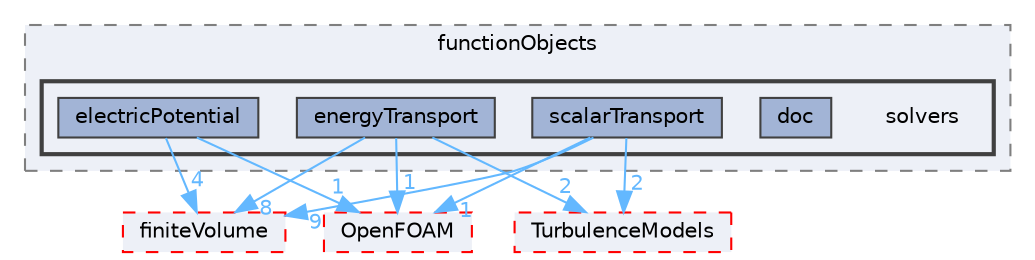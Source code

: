 digraph "src/functionObjects/solvers"
{
 // LATEX_PDF_SIZE
  bgcolor="transparent";
  edge [fontname=Helvetica,fontsize=10,labelfontname=Helvetica,labelfontsize=10];
  node [fontname=Helvetica,fontsize=10,shape=box,height=0.2,width=0.4];
  compound=true
  subgraph clusterdir_de23f6d4f0962ea995903f5110543226 {
    graph [ bgcolor="#edf0f7", pencolor="grey50", label="functionObjects", fontname=Helvetica,fontsize=10 style="filled,dashed", URL="dir_de23f6d4f0962ea995903f5110543226.html",tooltip=""]
  subgraph clusterdir_7cdb7b0bca19376e9913494d97360d84 {
    graph [ bgcolor="#edf0f7", pencolor="grey25", label="", fontname=Helvetica,fontsize=10 style="filled,bold", URL="dir_7cdb7b0bca19376e9913494d97360d84.html",tooltip=""]
    dir_7cdb7b0bca19376e9913494d97360d84 [shape=plaintext, label="solvers"];
  dir_2eca1fdcf969226bd0de7e080badff1a [label="doc", fillcolor="#a2b4d6", color="grey25", style="filled", URL="dir_2eca1fdcf969226bd0de7e080badff1a.html",tooltip=""];
  dir_f9ddf52958f5ee09c744b4ed59c8ad71 [label="electricPotential", fillcolor="#a2b4d6", color="grey25", style="filled", URL="dir_f9ddf52958f5ee09c744b4ed59c8ad71.html",tooltip=""];
  dir_68add72bf59bb656517a8d3e5ea79984 [label="energyTransport", fillcolor="#a2b4d6", color="grey25", style="filled", URL="dir_68add72bf59bb656517a8d3e5ea79984.html",tooltip=""];
  dir_c71eebd3b64d4bf0a3e59b5d276322ad [label="scalarTransport", fillcolor="#a2b4d6", color="grey25", style="filled", URL="dir_c71eebd3b64d4bf0a3e59b5d276322ad.html",tooltip=""];
  }
  }
  dir_1eda626aeac0f0ad2848c36acaa5d501 [label="TurbulenceModels", fillcolor="#edf0f7", color="red", style="filled,dashed", URL="dir_1eda626aeac0f0ad2848c36acaa5d501.html",tooltip=""];
  dir_9bd15774b555cf7259a6fa18f99fe99b [label="finiteVolume", fillcolor="#edf0f7", color="red", style="filled,dashed", URL="dir_9bd15774b555cf7259a6fa18f99fe99b.html",tooltip=""];
  dir_c5473ff19b20e6ec4dfe5c310b3778a8 [label="OpenFOAM", fillcolor="#edf0f7", color="red", style="filled,dashed", URL="dir_c5473ff19b20e6ec4dfe5c310b3778a8.html",tooltip=""];
  dir_f9ddf52958f5ee09c744b4ed59c8ad71->dir_9bd15774b555cf7259a6fa18f99fe99b [headlabel="4", labeldistance=1.5 headhref="dir_001122_001387.html" href="dir_001122_001387.html" color="steelblue1" fontcolor="steelblue1"];
  dir_f9ddf52958f5ee09c744b4ed59c8ad71->dir_c5473ff19b20e6ec4dfe5c310b3778a8 [headlabel="1", labeldistance=1.5 headhref="dir_001122_002695.html" href="dir_001122_002695.html" color="steelblue1" fontcolor="steelblue1"];
  dir_68add72bf59bb656517a8d3e5ea79984->dir_1eda626aeac0f0ad2848c36acaa5d501 [headlabel="2", labeldistance=1.5 headhref="dir_001144_004143.html" href="dir_001144_004143.html" color="steelblue1" fontcolor="steelblue1"];
  dir_68add72bf59bb656517a8d3e5ea79984->dir_9bd15774b555cf7259a6fa18f99fe99b [headlabel="8", labeldistance=1.5 headhref="dir_001144_001387.html" href="dir_001144_001387.html" color="steelblue1" fontcolor="steelblue1"];
  dir_68add72bf59bb656517a8d3e5ea79984->dir_c5473ff19b20e6ec4dfe5c310b3778a8 [headlabel="1", labeldistance=1.5 headhref="dir_001144_002695.html" href="dir_001144_002695.html" color="steelblue1" fontcolor="steelblue1"];
  dir_c71eebd3b64d4bf0a3e59b5d276322ad->dir_1eda626aeac0f0ad2848c36acaa5d501 [headlabel="2", labeldistance=1.5 headhref="dir_003421_004143.html" href="dir_003421_004143.html" color="steelblue1" fontcolor="steelblue1"];
  dir_c71eebd3b64d4bf0a3e59b5d276322ad->dir_9bd15774b555cf7259a6fa18f99fe99b [headlabel="9", labeldistance=1.5 headhref="dir_003421_001387.html" href="dir_003421_001387.html" color="steelblue1" fontcolor="steelblue1"];
  dir_c71eebd3b64d4bf0a3e59b5d276322ad->dir_c5473ff19b20e6ec4dfe5c310b3778a8 [headlabel="1", labeldistance=1.5 headhref="dir_003421_002695.html" href="dir_003421_002695.html" color="steelblue1" fontcolor="steelblue1"];
}
